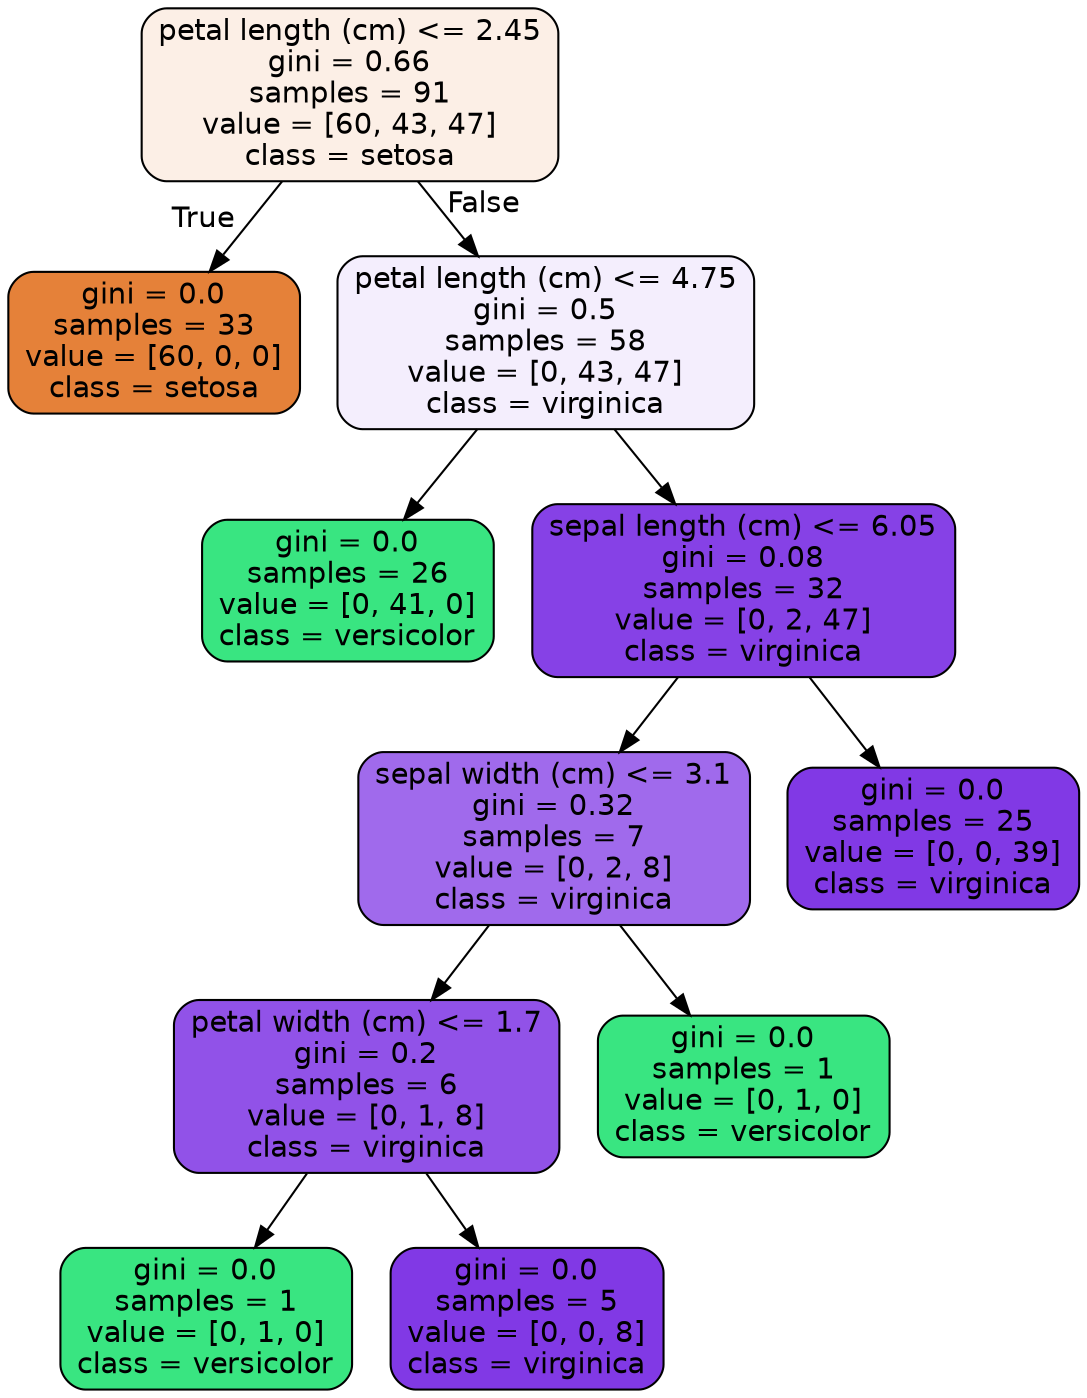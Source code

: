 digraph Tree {
node [shape=box, style="filled, rounded", color="black", fontname=helvetica] ;
edge [fontname=helvetica] ;
0 [label="petal length (cm) <= 2.45\ngini = 0.66\nsamples = 91\nvalue = [60, 43, 47]\nclass = setosa", fillcolor="#fcefe6"] ;
1 [label="gini = 0.0\nsamples = 33\nvalue = [60, 0, 0]\nclass = setosa", fillcolor="#e58139"] ;
0 -> 1 [labeldistance=2.5, labelangle=45, headlabel="True"] ;
2 [label="petal length (cm) <= 4.75\ngini = 0.5\nsamples = 58\nvalue = [0, 43, 47]\nclass = virginica", fillcolor="#f4eefd"] ;
0 -> 2 [labeldistance=2.5, labelangle=-45, headlabel="False"] ;
3 [label="gini = 0.0\nsamples = 26\nvalue = [0, 41, 0]\nclass = versicolor", fillcolor="#39e581"] ;
2 -> 3 ;
4 [label="sepal length (cm) <= 6.05\ngini = 0.08\nsamples = 32\nvalue = [0, 2, 47]\nclass = virginica", fillcolor="#8641e6"] ;
2 -> 4 ;
5 [label="sepal width (cm) <= 3.1\ngini = 0.32\nsamples = 7\nvalue = [0, 2, 8]\nclass = virginica", fillcolor="#a06aec"] ;
4 -> 5 ;
6 [label="petal width (cm) <= 1.7\ngini = 0.2\nsamples = 6\nvalue = [0, 1, 8]\nclass = virginica", fillcolor="#9152e8"] ;
5 -> 6 ;
7 [label="gini = 0.0\nsamples = 1\nvalue = [0, 1, 0]\nclass = versicolor", fillcolor="#39e581"] ;
6 -> 7 ;
8 [label="gini = 0.0\nsamples = 5\nvalue = [0, 0, 8]\nclass = virginica", fillcolor="#8139e5"] ;
6 -> 8 ;
9 [label="gini = 0.0\nsamples = 1\nvalue = [0, 1, 0]\nclass = versicolor", fillcolor="#39e581"] ;
5 -> 9 ;
10 [label="gini = 0.0\nsamples = 25\nvalue = [0, 0, 39]\nclass = virginica", fillcolor="#8139e5"] ;
4 -> 10 ;
}